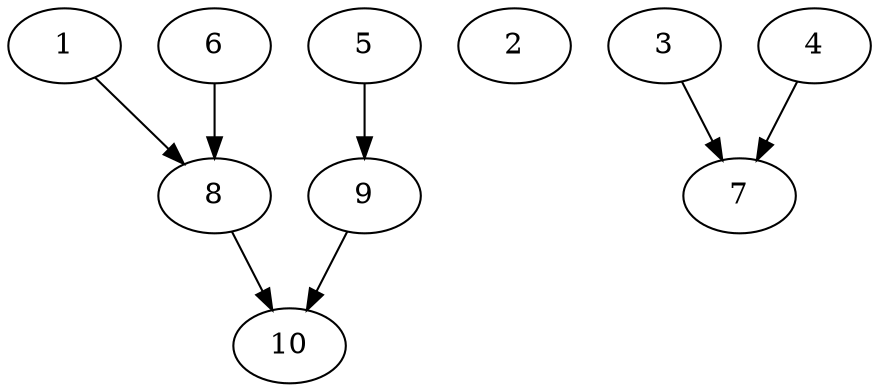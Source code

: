 // DAG automatically generated by daggen at Thu Oct  3 13:58:05 2019
// ./daggen --dot -n 10 --ccr 0.5 --fat 0.7 --regular 0.5 --density 0.5 --mindata 5242880 --maxdata 52428800 
digraph G {
  1 [size="23762944", alpha="0.18", expect_size="11881472"] 
  1 -> 8 [size ="11881472"]
  2 [size="74983424", alpha="0.02", expect_size="37491712"] 
  3 [size="37386240", alpha="0.06", expect_size="18693120"] 
  3 -> 7 [size ="18693120"]
  4 [size="22757376", alpha="0.14", expect_size="11378688"] 
  4 -> 7 [size ="11378688"]
  5 [size="57217024", alpha="0.04", expect_size="28608512"] 
  5 -> 9 [size ="28608512"]
  6 [size="19630080", alpha="0.10", expect_size="9815040"] 
  6 -> 8 [size ="9815040"]
  7 [size="53123072", alpha="0.08", expect_size="26561536"] 
  8 [size="38551552", alpha="0.03", expect_size="19275776"] 
  8 -> 10 [size ="19275776"]
  9 [size="90951680", alpha="0.14", expect_size="45475840"] 
  9 -> 10 [size ="45475840"]
  10 [size="30285824", alpha="0.18", expect_size="15142912"] 
}
